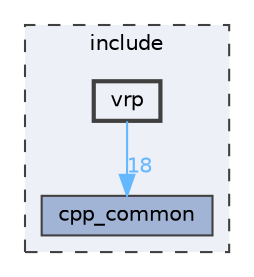digraph "vrp"
{
 // LATEX_PDF_SIZE
  bgcolor="transparent";
  edge [fontname=Helvetica,fontsize=10,labelfontname=Helvetica,labelfontsize=10];
  node [fontname=Helvetica,fontsize=10,shape=box,height=0.2,width=0.4];
  compound=true
  subgraph clusterdir_d44c64559bbebec7f509842c48db8b23 {
    graph [ bgcolor="#edf0f7", pencolor="grey25", label="include", fontname=Helvetica,fontsize=10 style="filled,dashed", URL="dir_d44c64559bbebec7f509842c48db8b23.html",tooltip=""]
  dir_f413d2883acb285bdeb0fac3ae939ed0 [label="cpp_common", fillcolor="#a2b4d6", color="grey25", style="filled", URL="dir_f413d2883acb285bdeb0fac3ae939ed0.html",tooltip=""];
  dir_651e52dddefd92e6e6d00bb3f78dc931 [label="vrp", fillcolor="#edf0f7", color="grey25", style="filled,bold", URL="dir_651e52dddefd92e6e6d00bb3f78dc931.html",tooltip=""];
  }
  dir_651e52dddefd92e6e6d00bb3f78dc931->dir_f413d2883acb285bdeb0fac3ae939ed0 [headlabel="18", labeldistance=1.5 headhref="dir_000095_000036.html" href="dir_000095_000036.html" color="steelblue1" fontcolor="steelblue1"];
}
